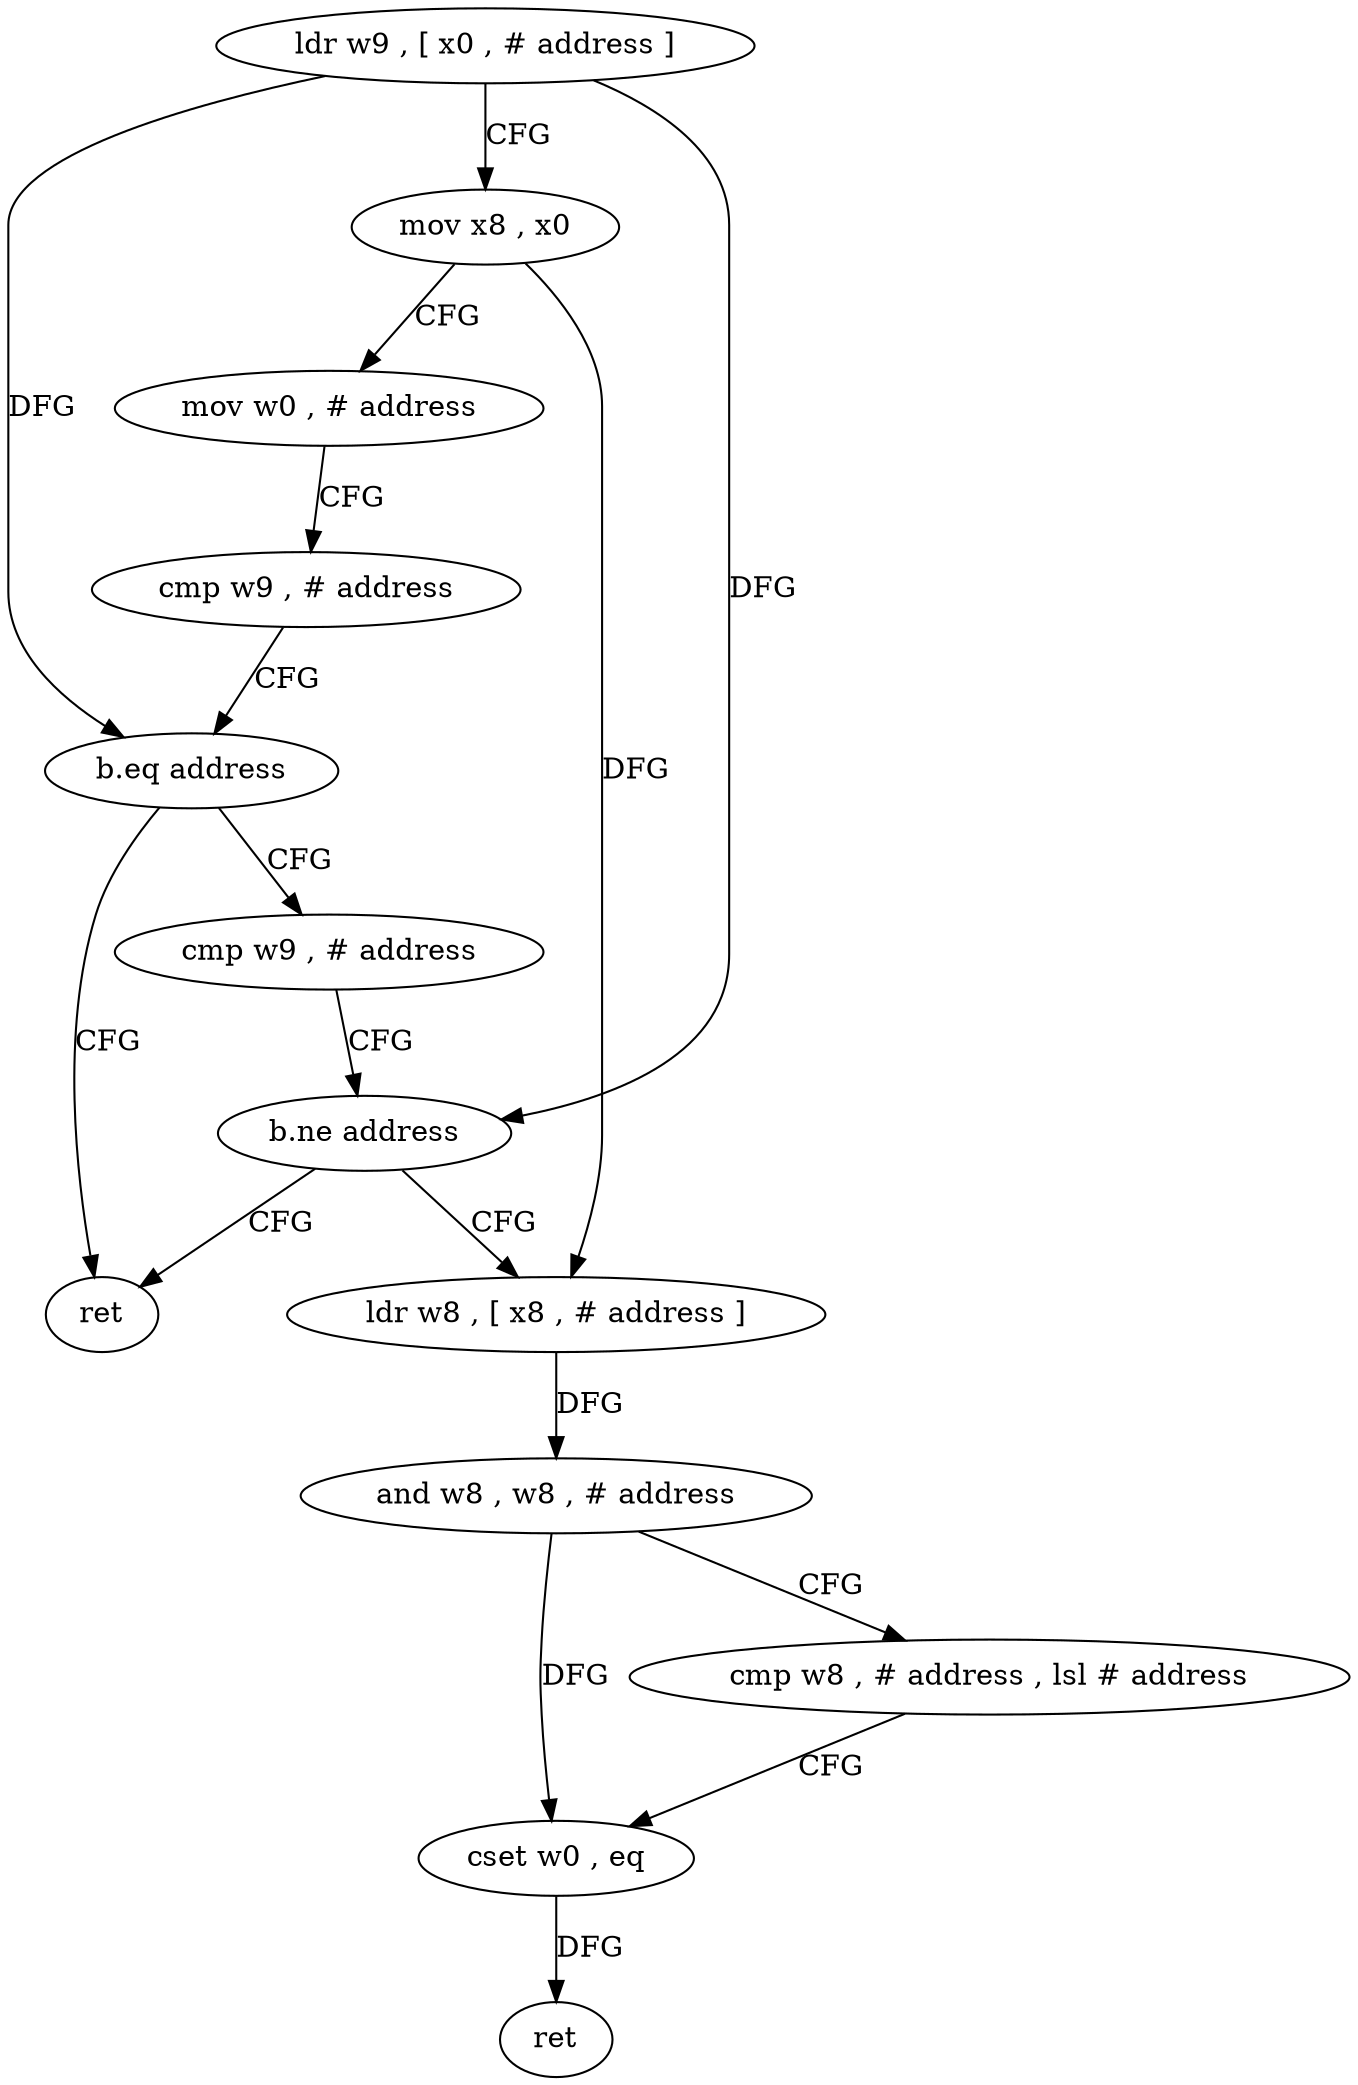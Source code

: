 digraph "func" {
"4226680" [label = "ldr w9 , [ x0 , # address ]" ]
"4226684" [label = "mov x8 , x0" ]
"4226688" [label = "mov w0 , # address" ]
"4226692" [label = "cmp w9 , # address" ]
"4226696" [label = "b.eq address" ]
"4226708" [label = "ret" ]
"4226700" [label = "cmp w9 , # address" ]
"4226704" [label = "b.ne address" ]
"4226712" [label = "ldr w8 , [ x8 , # address ]" ]
"4226716" [label = "and w8 , w8 , # address" ]
"4226720" [label = "cmp w8 , # address , lsl # address" ]
"4226724" [label = "cset w0 , eq" ]
"4226728" [label = "ret" ]
"4226680" -> "4226684" [ label = "CFG" ]
"4226680" -> "4226696" [ label = "DFG" ]
"4226680" -> "4226704" [ label = "DFG" ]
"4226684" -> "4226688" [ label = "CFG" ]
"4226684" -> "4226712" [ label = "DFG" ]
"4226688" -> "4226692" [ label = "CFG" ]
"4226692" -> "4226696" [ label = "CFG" ]
"4226696" -> "4226708" [ label = "CFG" ]
"4226696" -> "4226700" [ label = "CFG" ]
"4226700" -> "4226704" [ label = "CFG" ]
"4226704" -> "4226712" [ label = "CFG" ]
"4226704" -> "4226708" [ label = "CFG" ]
"4226712" -> "4226716" [ label = "DFG" ]
"4226716" -> "4226720" [ label = "CFG" ]
"4226716" -> "4226724" [ label = "DFG" ]
"4226720" -> "4226724" [ label = "CFG" ]
"4226724" -> "4226728" [ label = "DFG" ]
}
